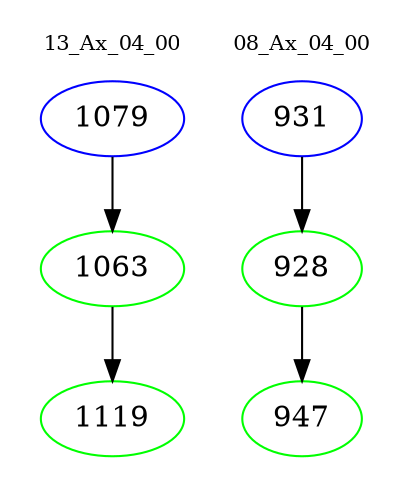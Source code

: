 digraph{
subgraph cluster_0 {
color = white
label = "13_Ax_04_00";
fontsize=10;
T0_1079 [label="1079", color="blue"]
T0_1079 -> T0_1063 [color="black"]
T0_1063 [label="1063", color="green"]
T0_1063 -> T0_1119 [color="black"]
T0_1119 [label="1119", color="green"]
}
subgraph cluster_1 {
color = white
label = "08_Ax_04_00";
fontsize=10;
T1_931 [label="931", color="blue"]
T1_931 -> T1_928 [color="black"]
T1_928 [label="928", color="green"]
T1_928 -> T1_947 [color="black"]
T1_947 [label="947", color="green"]
}
}
